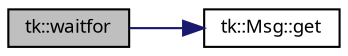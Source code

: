 digraph "tk::waitfor"
{
 // INTERACTIVE_SVG=YES
  bgcolor="transparent";
  edge [fontname="sans-serif",fontsize="9",labelfontname="sans-serif",labelfontsize="9"];
  node [fontname="sans-serif",fontsize="9",shape=record];
  rankdir="LR";
  Node1 [label="tk::waitfor",height=0.2,width=0.4,color="black", fillcolor="grey75", style="filled", fontcolor="black"];
  Node1 -> Node2 [color="midnightblue",fontsize="9",style="solid",fontname="sans-serif"];
  Node2 [label="tk::Msg::get",height=0.2,width=0.4,color="black",URL="$structtk_1_1_msg.html#a4298f10f3a228ce97a359f3dad61f6e3",tooltip="Value accessor. "];
}
